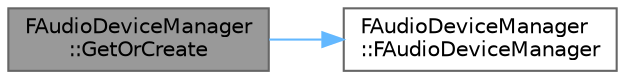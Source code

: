 digraph "FAudioDeviceManager::GetOrCreate"
{
 // INTERACTIVE_SVG=YES
 // LATEX_PDF_SIZE
  bgcolor="transparent";
  edge [fontname=Helvetica,fontsize=10,labelfontname=Helvetica,labelfontsize=10];
  node [fontname=Helvetica,fontsize=10,shape=box,height=0.2,width=0.4];
  rankdir="LR";
  Node1 [id="Node000001",label="FAudioDeviceManager\l::GetOrCreate",height=0.2,width=0.4,color="gray40", fillcolor="grey60", style="filled", fontcolor="black",tooltip="Conditionally Creates the AudioDeviceManager."];
  Node1 -> Node2 [id="edge1_Node000001_Node000002",color="steelblue1",style="solid",tooltip=" "];
  Node2 [id="Node000002",label="FAudioDeviceManager\l::FAudioDeviceManager",height=0.2,width=0.4,color="grey40", fillcolor="white", style="filled",URL="$d1/dd9/classFAudioDeviceManager.html#a7aad91a55b274e1e4b15c58fee60aa0c",tooltip="Constructor."];
}
